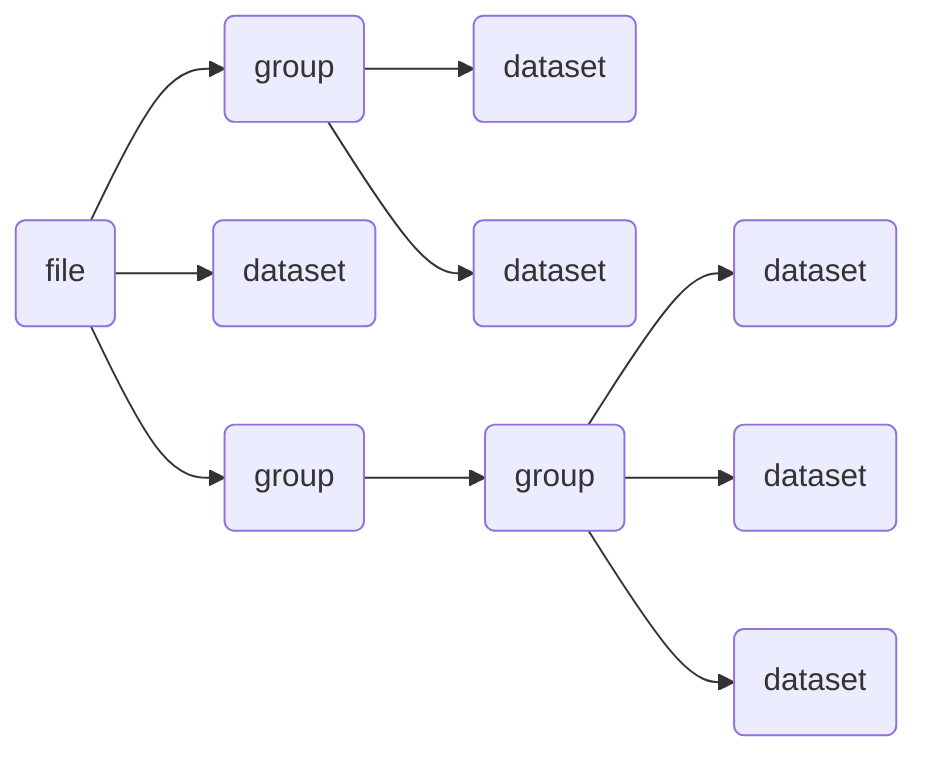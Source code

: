 flowchart LR
    f(file) --> g1(group)
    f --> d0(dataset)
    g1 --> d1(dataset)
    f --> g2(group)
    g1 --> d2(dataset)
    g2 --> g3(group)
    g3 --> d3(dataset)
    g3 --> d4(dataset)
    g3 --> d5(dataset)